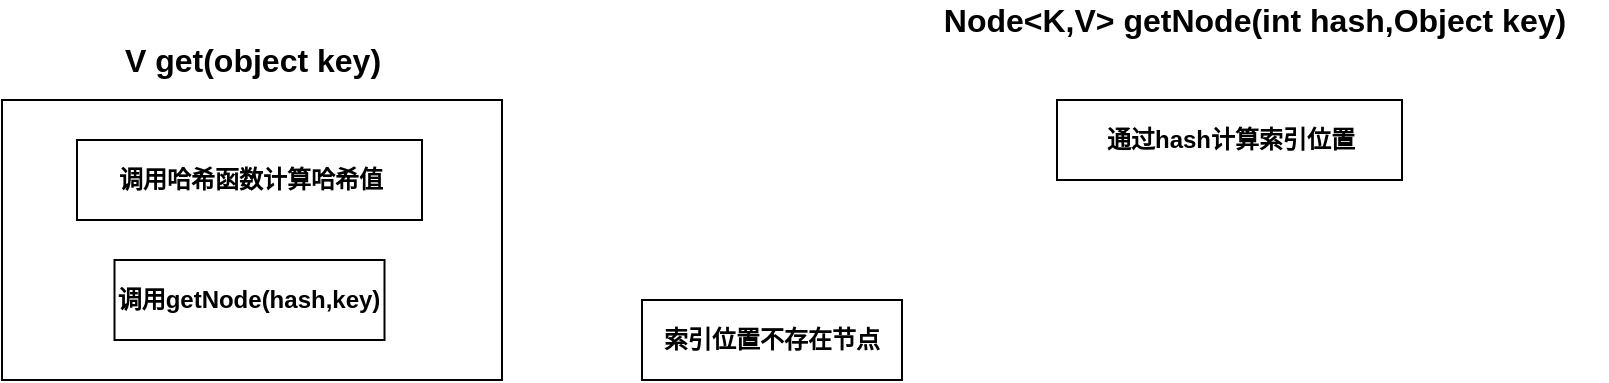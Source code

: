 <mxfile version="15.2.7" type="device"><diagram id="ftAmW5wfd0Zkkt38jIZr" name="第 1 页"><mxGraphModel dx="813" dy="470" grid="1" gridSize="10" guides="1" tooltips="1" connect="1" arrows="1" fold="1" page="1" pageScale="1" pageWidth="827" pageHeight="1169" math="0" shadow="0"><root><mxCell id="0"/><mxCell id="1" parent="0"/><mxCell id="3lWiDdF4WlvtzPwUzfjf-1" value="" style="rounded=0;whiteSpace=wrap;html=1;" parent="1" vertex="1"><mxGeometry x="200" y="180" width="250" height="140" as="geometry"/></mxCell><mxCell id="3lWiDdF4WlvtzPwUzfjf-2" value="&lt;b&gt;调用哈希函数计算哈希值&lt;/b&gt;" style="rounded=0;whiteSpace=wrap;html=1;" parent="1" vertex="1"><mxGeometry x="237.5" y="200" width="172.5" height="40" as="geometry"/></mxCell><mxCell id="3lWiDdF4WlvtzPwUzfjf-3" value="&lt;b&gt;调用getNode(hash,key)&lt;/b&gt;" style="rounded=0;whiteSpace=wrap;html=1;" parent="1" vertex="1"><mxGeometry x="256.25" y="260" width="135" height="40" as="geometry"/></mxCell><mxCell id="3lWiDdF4WlvtzPwUzfjf-4" value="&lt;b&gt;&lt;font style=&quot;font-size: 16px&quot;&gt;V get(object key)&lt;/font&gt;&lt;/b&gt;" style="text;html=1;strokeColor=none;fillColor=none;align=center;verticalAlign=middle;whiteSpace=wrap;rounded=0;" parent="1" vertex="1"><mxGeometry x="247.5" y="150" width="155" height="20" as="geometry"/></mxCell><mxCell id="3lWiDdF4WlvtzPwUzfjf-6" value="&lt;b&gt;通过hash计算索引位置&lt;/b&gt;" style="rounded=0;whiteSpace=wrap;html=1;" parent="1" vertex="1"><mxGeometry x="727.5" y="180" width="172.5" height="40" as="geometry"/></mxCell><mxCell id="3lWiDdF4WlvtzPwUzfjf-7" value="&lt;b&gt;索引位置不存在节点&lt;/b&gt;" style="rounded=0;whiteSpace=wrap;html=1;" parent="1" vertex="1"><mxGeometry x="520" y="280" width="130" height="40" as="geometry"/></mxCell><mxCell id="3lWiDdF4WlvtzPwUzfjf-8" value="&lt;b&gt;&lt;font style=&quot;font-size: 16px&quot;&gt;Node&amp;lt;K,V&amp;gt; getNode(int hash,Object key)&lt;/font&gt;&lt;/b&gt;" style="text;html=1;strokeColor=none;fillColor=none;align=center;verticalAlign=middle;whiteSpace=wrap;rounded=0;" parent="1" vertex="1"><mxGeometry x="650" y="130" width="352.5" height="20" as="geometry"/></mxCell></root></mxGraphModel></diagram></mxfile>